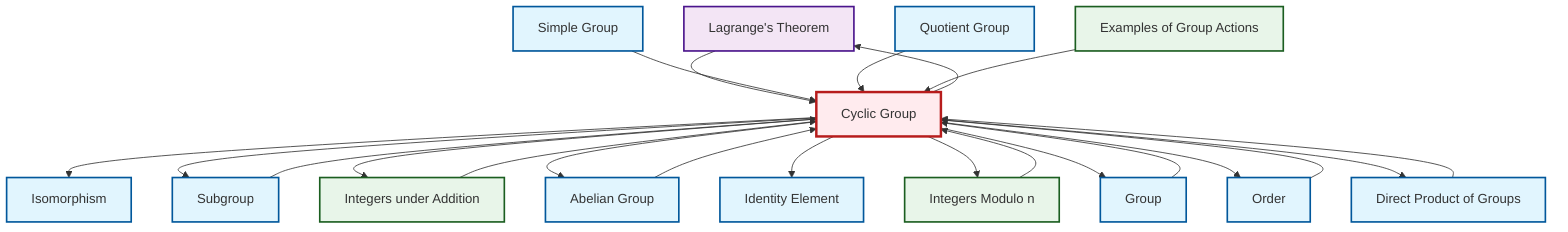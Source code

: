 graph TD
    classDef definition fill:#e1f5fe,stroke:#01579b,stroke-width:2px
    classDef theorem fill:#f3e5f5,stroke:#4a148c,stroke-width:2px
    classDef axiom fill:#fff3e0,stroke:#e65100,stroke-width:2px
    classDef example fill:#e8f5e9,stroke:#1b5e20,stroke-width:2px
    classDef current fill:#ffebee,stroke:#b71c1c,stroke-width:3px
    thm-lagrange["Lagrange's Theorem"]:::theorem
    def-cyclic-group["Cyclic Group"]:::definition
    ex-integers-addition["Integers under Addition"]:::example
    def-group["Group"]:::definition
    def-order["Order"]:::definition
    def-simple-group["Simple Group"]:::definition
    def-quotient-group["Quotient Group"]:::definition
    def-identity-element["Identity Element"]:::definition
    ex-group-action-examples["Examples of Group Actions"]:::example
    def-subgroup["Subgroup"]:::definition
    ex-quotient-integers-mod-n["Integers Modulo n"]:::example
    def-isomorphism["Isomorphism"]:::definition
    def-direct-product["Direct Product of Groups"]:::definition
    def-abelian-group["Abelian Group"]:::definition
    def-group --> def-cyclic-group
    def-cyclic-group --> def-isomorphism
    thm-lagrange --> def-cyclic-group
    def-subgroup --> def-cyclic-group
    def-simple-group --> def-cyclic-group
    def-abelian-group --> def-cyclic-group
    ex-integers-addition --> def-cyclic-group
    def-quotient-group --> def-cyclic-group
    def-cyclic-group --> def-subgroup
    def-cyclic-group --> ex-integers-addition
    def-order --> def-cyclic-group
    def-cyclic-group --> def-abelian-group
    def-cyclic-group --> thm-lagrange
    ex-group-action-examples --> def-cyclic-group
    def-cyclic-group --> def-identity-element
    def-cyclic-group --> ex-quotient-integers-mod-n
    def-direct-product --> def-cyclic-group
    def-cyclic-group --> def-group
    def-cyclic-group --> def-order
    def-cyclic-group --> def-direct-product
    ex-quotient-integers-mod-n --> def-cyclic-group
    class def-cyclic-group current